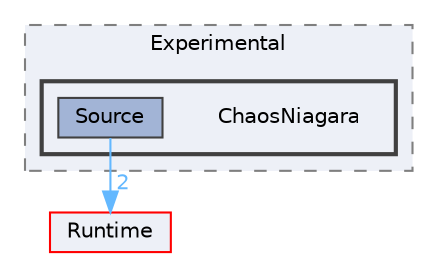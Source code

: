 digraph "ChaosNiagara"
{
 // INTERACTIVE_SVG=YES
 // LATEX_PDF_SIZE
  bgcolor="transparent";
  edge [fontname=Helvetica,fontsize=10,labelfontname=Helvetica,labelfontsize=10];
  node [fontname=Helvetica,fontsize=10,shape=box,height=0.2,width=0.4];
  compound=true
  subgraph clusterdir_6e0c5d987c338b0072956bd3eccf79be {
    graph [ bgcolor="#edf0f7", pencolor="grey50", label="Experimental", fontname=Helvetica,fontsize=10 style="filled,dashed", URL="dir_6e0c5d987c338b0072956bd3eccf79be.html",tooltip=""]
  subgraph clusterdir_a7d0eff9a29d9d8a37426126e30bc2aa {
    graph [ bgcolor="#edf0f7", pencolor="grey25", label="", fontname=Helvetica,fontsize=10 style="filled,bold", URL="dir_a7d0eff9a29d9d8a37426126e30bc2aa.html",tooltip=""]
    dir_a7d0eff9a29d9d8a37426126e30bc2aa [shape=plaintext, label="ChaosNiagara"];
  dir_7751e6abf2d39dd37cf6530120cc0840 [label="Source", fillcolor="#a2b4d6", color="grey25", style="filled", URL="dir_7751e6abf2d39dd37cf6530120cc0840.html",tooltip=""];
  }
  }
  dir_7536b172fbd480bfd146a1b1acd6856b [label="Runtime", fillcolor="#edf0f7", color="red", style="filled", URL="dir_7536b172fbd480bfd146a1b1acd6856b.html",tooltip=""];
  dir_7751e6abf2d39dd37cf6530120cc0840->dir_7536b172fbd480bfd146a1b1acd6856b [headlabel="2", labeldistance=1.5 headhref="dir_001070_000984.html" href="dir_001070_000984.html" color="steelblue1" fontcolor="steelblue1"];
}
